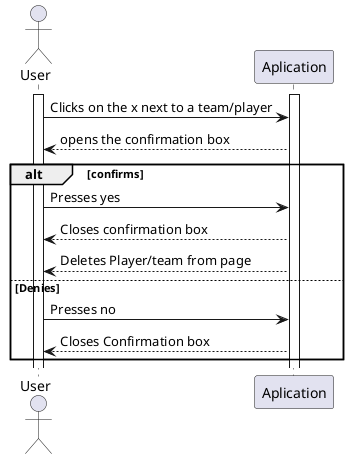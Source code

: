@startuml createTournament

actor User as U
participant Aplication as A

activate U
activate A

U->A: Clicks on the x next to a team/player
A-->U: opens the confirmation box
alt confirms
    U->A: Presses yes
    A-->U: Closes confirmation box
    A-->U: Deletes Player/team from page
else Denies
    U->A: Presses no
    A-->U: Closes Confirmation box

end



@enduml